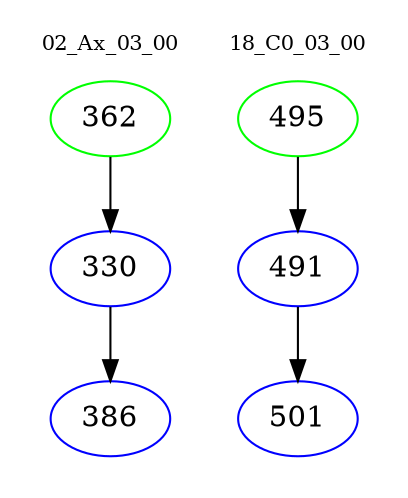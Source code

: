 digraph{
subgraph cluster_0 {
color = white
label = "02_Ax_03_00";
fontsize=10;
T0_362 [label="362", color="green"]
T0_362 -> T0_330 [color="black"]
T0_330 [label="330", color="blue"]
T0_330 -> T0_386 [color="black"]
T0_386 [label="386", color="blue"]
}
subgraph cluster_1 {
color = white
label = "18_C0_03_00";
fontsize=10;
T1_495 [label="495", color="green"]
T1_495 -> T1_491 [color="black"]
T1_491 [label="491", color="blue"]
T1_491 -> T1_501 [color="black"]
T1_501 [label="501", color="blue"]
}
}
